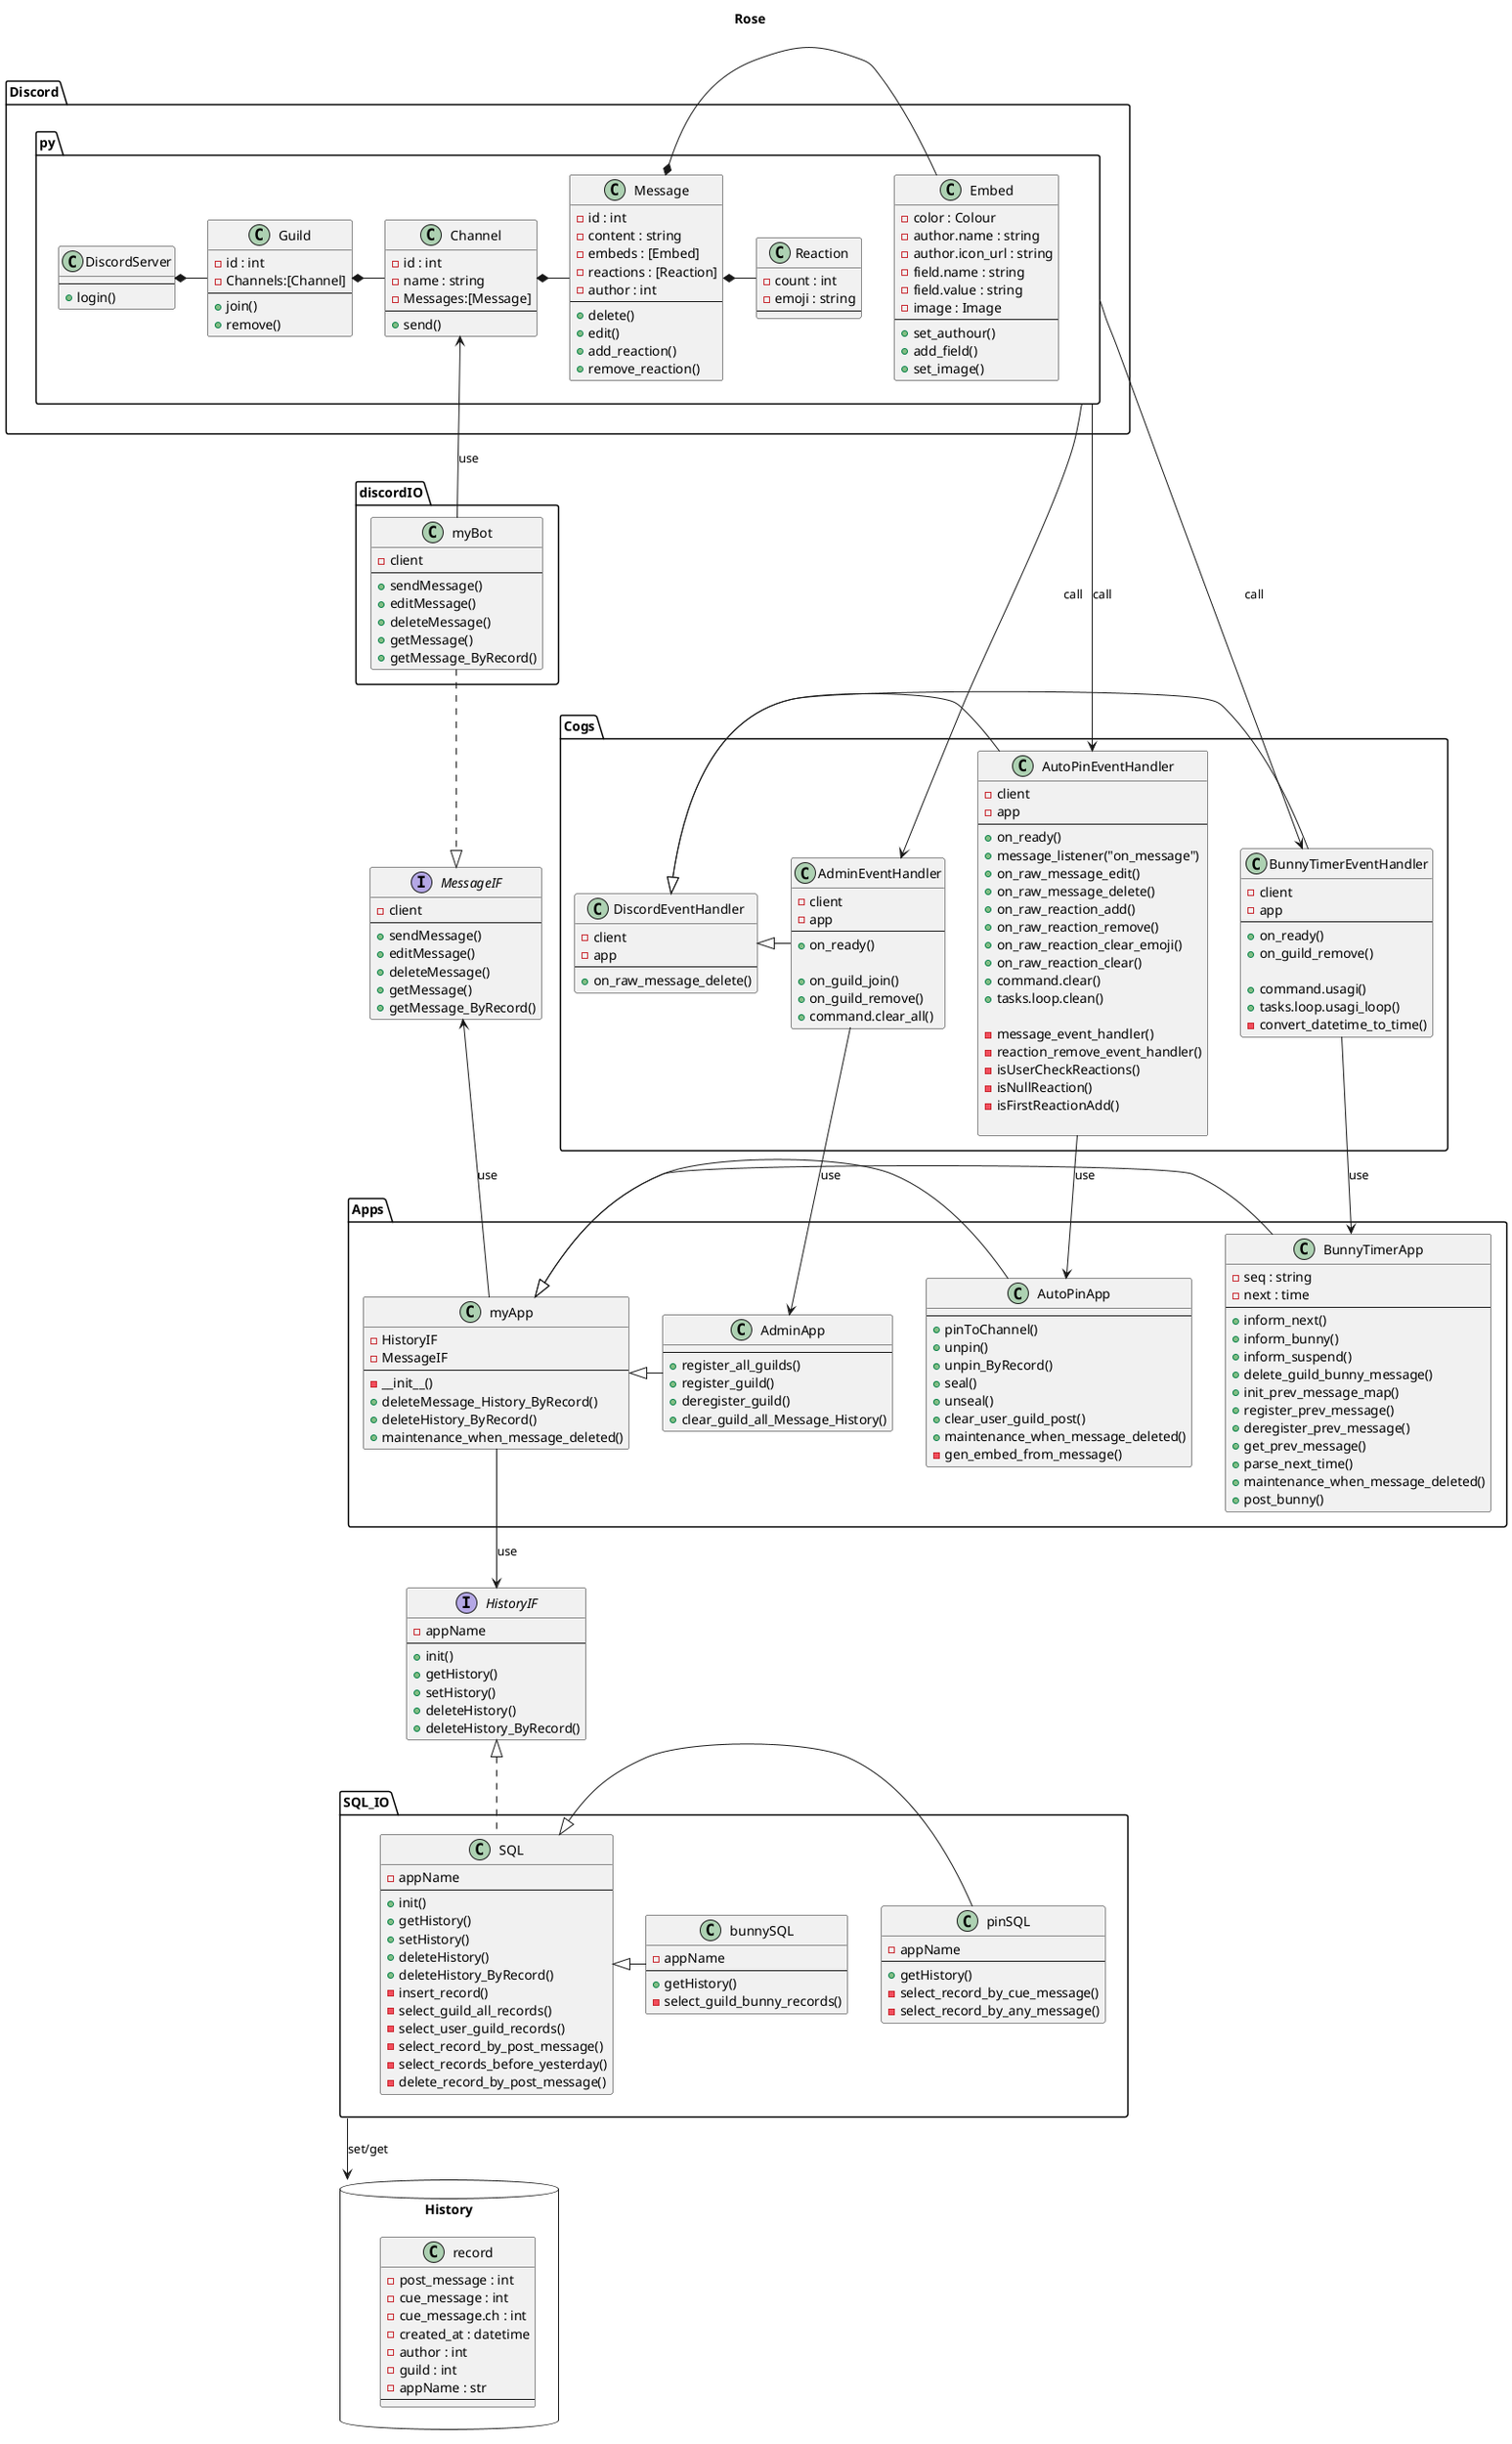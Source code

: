 @startuml class
title Rose
package Discord.py{
    class DiscordServer{
        ---
        + login()
    }

    class Guild{
        - id : int
        - Channels:[Channel]
        ---
        + join()
        + remove()
    }

    class Channel{
        - id : int
        - name : string
        - Messages:[Message]
        ---
        + send()
    }

    class Message{
        - id : int
        - content : string
        - embeds : [Embed]
        - reactions : [Reaction]
        - author : int
        ---
        + delete()
        + edit()
        + add_reaction()
        + remove_reaction()
    }

    class Embed{
        - color : Colour
        - author.name : string
        - author.icon_url : string
        - field.name : string
        - field.value : string
        - image : Image
        ---
        + set_authour()
        + add_field()
        + set_image()
    }

    class Reaction{
        - count : int
        - emoji : string
        ---
    }
}

package discordIO{
    class myBot{
        - client
        ---
        + sendMessage()
        + editMessage()
        + deleteMessage()
        + getMessage()
        + getMessage_ByRecord()
    }
}

package Cogs{

    class DiscordEventHandler{
        - client
        - app
        ---
        + on_raw_message_delete()
    }

    class AdminEventHandler{
        - client
        - app
        ---
        + on_ready()

        + on_guild_join()
        + on_guild_remove()
        + command.clear_all()
    }        
    class AutoPinEventHandler{
        - client
        - app
        ---
        + on_ready()
        + message_listener("on_message")
        + on_raw_message_edit()
        + on_raw_message_delete()
        + on_raw_reaction_add()
        + on_raw_reaction_remove()
        + on_raw_reaction_clear_emoji()
        + on_raw_reaction_clear()
        + command.clear()
        + tasks.loop.clean()

        - message_event_handler()
        - reaction_remove_event_handler()
        - isUserCheckReactions()
        - isNullReaction()
        - isFirstReactionAdd()

    }
    class BunnyTimerEventHandler{
        - client
        - app
        ---
        + on_ready()
        + on_guild_remove()

        + command.usagi()
        + tasks.loop.usagi_loop()
        - convert_datetime_to_time()
    }
}

package Apps{
    class myApp{
        - HistoryIF
        - MessageIF
        ---
        - __init__()
        + deleteMessage_History_ByRecord()
        + deleteHistory_ByRecord()
        + maintenance_when_message_deleted()
    }

    class AdminApp{
        ---
        + register_all_guilds()
        + register_guild()
        + deregister_guild()
        + clear_guild_all_Message_History()
    }

    class AutoPinApp{
        ---
        + pinToChannel()
        + unpin()
        + unpin_ByRecord()
        + seal()
        + unseal()
        + clear_user_guild_post()
        + maintenance_when_message_deleted()
        - gen_embed_from_message()
    }

    class BunnyTimerApp{
        - seq : string
        - next : time
        ---
        + inform_next()
        + inform_bunny()
        + inform_suspend()
        + delete_guild_bunny_message()
        + init_prev_message_map()
        + register_prev_message()
        + deregister_prev_message()
        + get_prev_message()
        + parse_next_time()
        + maintenance_when_message_deleted()
        + post_bunny()
    }
}

package SQL_IO{
    class SQL{
        - appName
        ---
        + init()
        + getHistory()
        + setHistory()
        + deleteHistory()
        + deleteHistory_ByRecord()
        - insert_record()
        - select_guild_all_records()
        - select_user_guild_records()
        - select_record_by_post_message()
        - select_records_before_yesterday()
        - delete_record_by_post_message()
    }
    class pinSQL{
        - appName
        ---
        + getHistory()
        - select_record_by_cue_message()
        - select_record_by_any_message()
    }

    class bunnySQL{
        - appName
        ---
        + getHistory()
        - select_guild_bunny_records()
    }
}

interface MessageIF{
    - client
    ---
    + sendMessage()
    + editMessage()
    + deleteMessage()
    + getMessage()
    + getMessage_ByRecord()
}

interface HistoryIF{
    - appName
    ---
    + init()
    + getHistory()
    + setHistory()
    + deleteHistory()
    + deleteHistory_ByRecord()
}

package History <<database>>{
    class record{
        - post_message : int
        - cue_message : int
        - cue_message.ch : int
        - created_at : datetime
        - author : int
        - guild : int
        - appName : str
        ---
    }
}


'---Relations-------------------------

'Type	        Symbol
'Extension	    <|--	
'Composition	*--	
'Aggregation	o--	

''''''''''''''''''''''''''''
' relation internal package
''''''''''''''''''''''''''''
' relation in package Discord.py
DiscordServer   *-      Guild
Guild           *-      Channel
Channel         *-      Message
Message         *-      Embed
Message         *-      Reaction

' relation in package DiscordEventHandler
DiscordEventHandler     <|-    AdminEventHandler
DiscordEventHandler     <|-    AutoPinEventHandler
DiscordEventHandler     <|-    BunnyTimerEventHandler


' relation in package Apps
myApp           <|-    AdminApp
myApp           <|-    AutoPinApp
myApp           <|-    BunnyTimerApp

' relation in package SQL_IO
SQL            <|-     pinSQL
SQL            <|-     bunnySQL


''''''''''''''''''''''''''''
' relation over package
''''''''''''''''''''''''''''
' relation btw. Discord.py and DiscordEventHandler
Channel         <--     myBot : use

Discord.py         -->     AdminEventHandler: call
Discord.py         -->     AutoPinEventHandler: call
Discord.py         -->     BunnyTimerEventHandler: call


' relation btw. DiscordEventHandler and Apps
AdminEventHandler        -->    AdminApp : use
AutoPinEventHandler      -->    AutoPinApp : use
BunnyTimerEventHandler   -->    BunnyTimerApp : use

' relation btw. SQL_IO and database
SQL_IO          -->     History : set/get

''''''''''''''''''''''''''''
' relation Interfaces
''''''''''''''''''''''''''''
' HistoryIF
HistoryIF       <|..    SQL
myApp           -->     HistoryIF : use

' MessageIF
myBot        ..|>    MessageIF

MessageIF       <--     myApp : use


@enduml